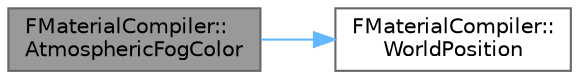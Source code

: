 digraph "FMaterialCompiler::AtmosphericFogColor"
{
 // INTERACTIVE_SVG=YES
 // LATEX_PDF_SIZE
  bgcolor="transparent";
  edge [fontname=Helvetica,fontsize=10,labelfontname=Helvetica,labelfontsize=10];
  node [fontname=Helvetica,fontsize=10,shape=box,height=0.2,width=0.4];
  rankdir="LR";
  Node1 [id="Node000001",label="FMaterialCompiler::\lAtmosphericFogColor",height=0.2,width=0.4,color="gray40", fillcolor="grey60", style="filled", fontcolor="black",tooltip=" "];
  Node1 -> Node2 [id="edge1_Node000001_Node000002",color="steelblue1",style="solid",tooltip=" "];
  Node2 [id="Node000002",label="FMaterialCompiler::\lWorldPosition",height=0.2,width=0.4,color="grey40", fillcolor="white", style="filled",URL="$d6/dca/classFMaterialCompiler.html#adb3c5c80a31d415016fcdfd12129e0dc",tooltip=" "];
}
